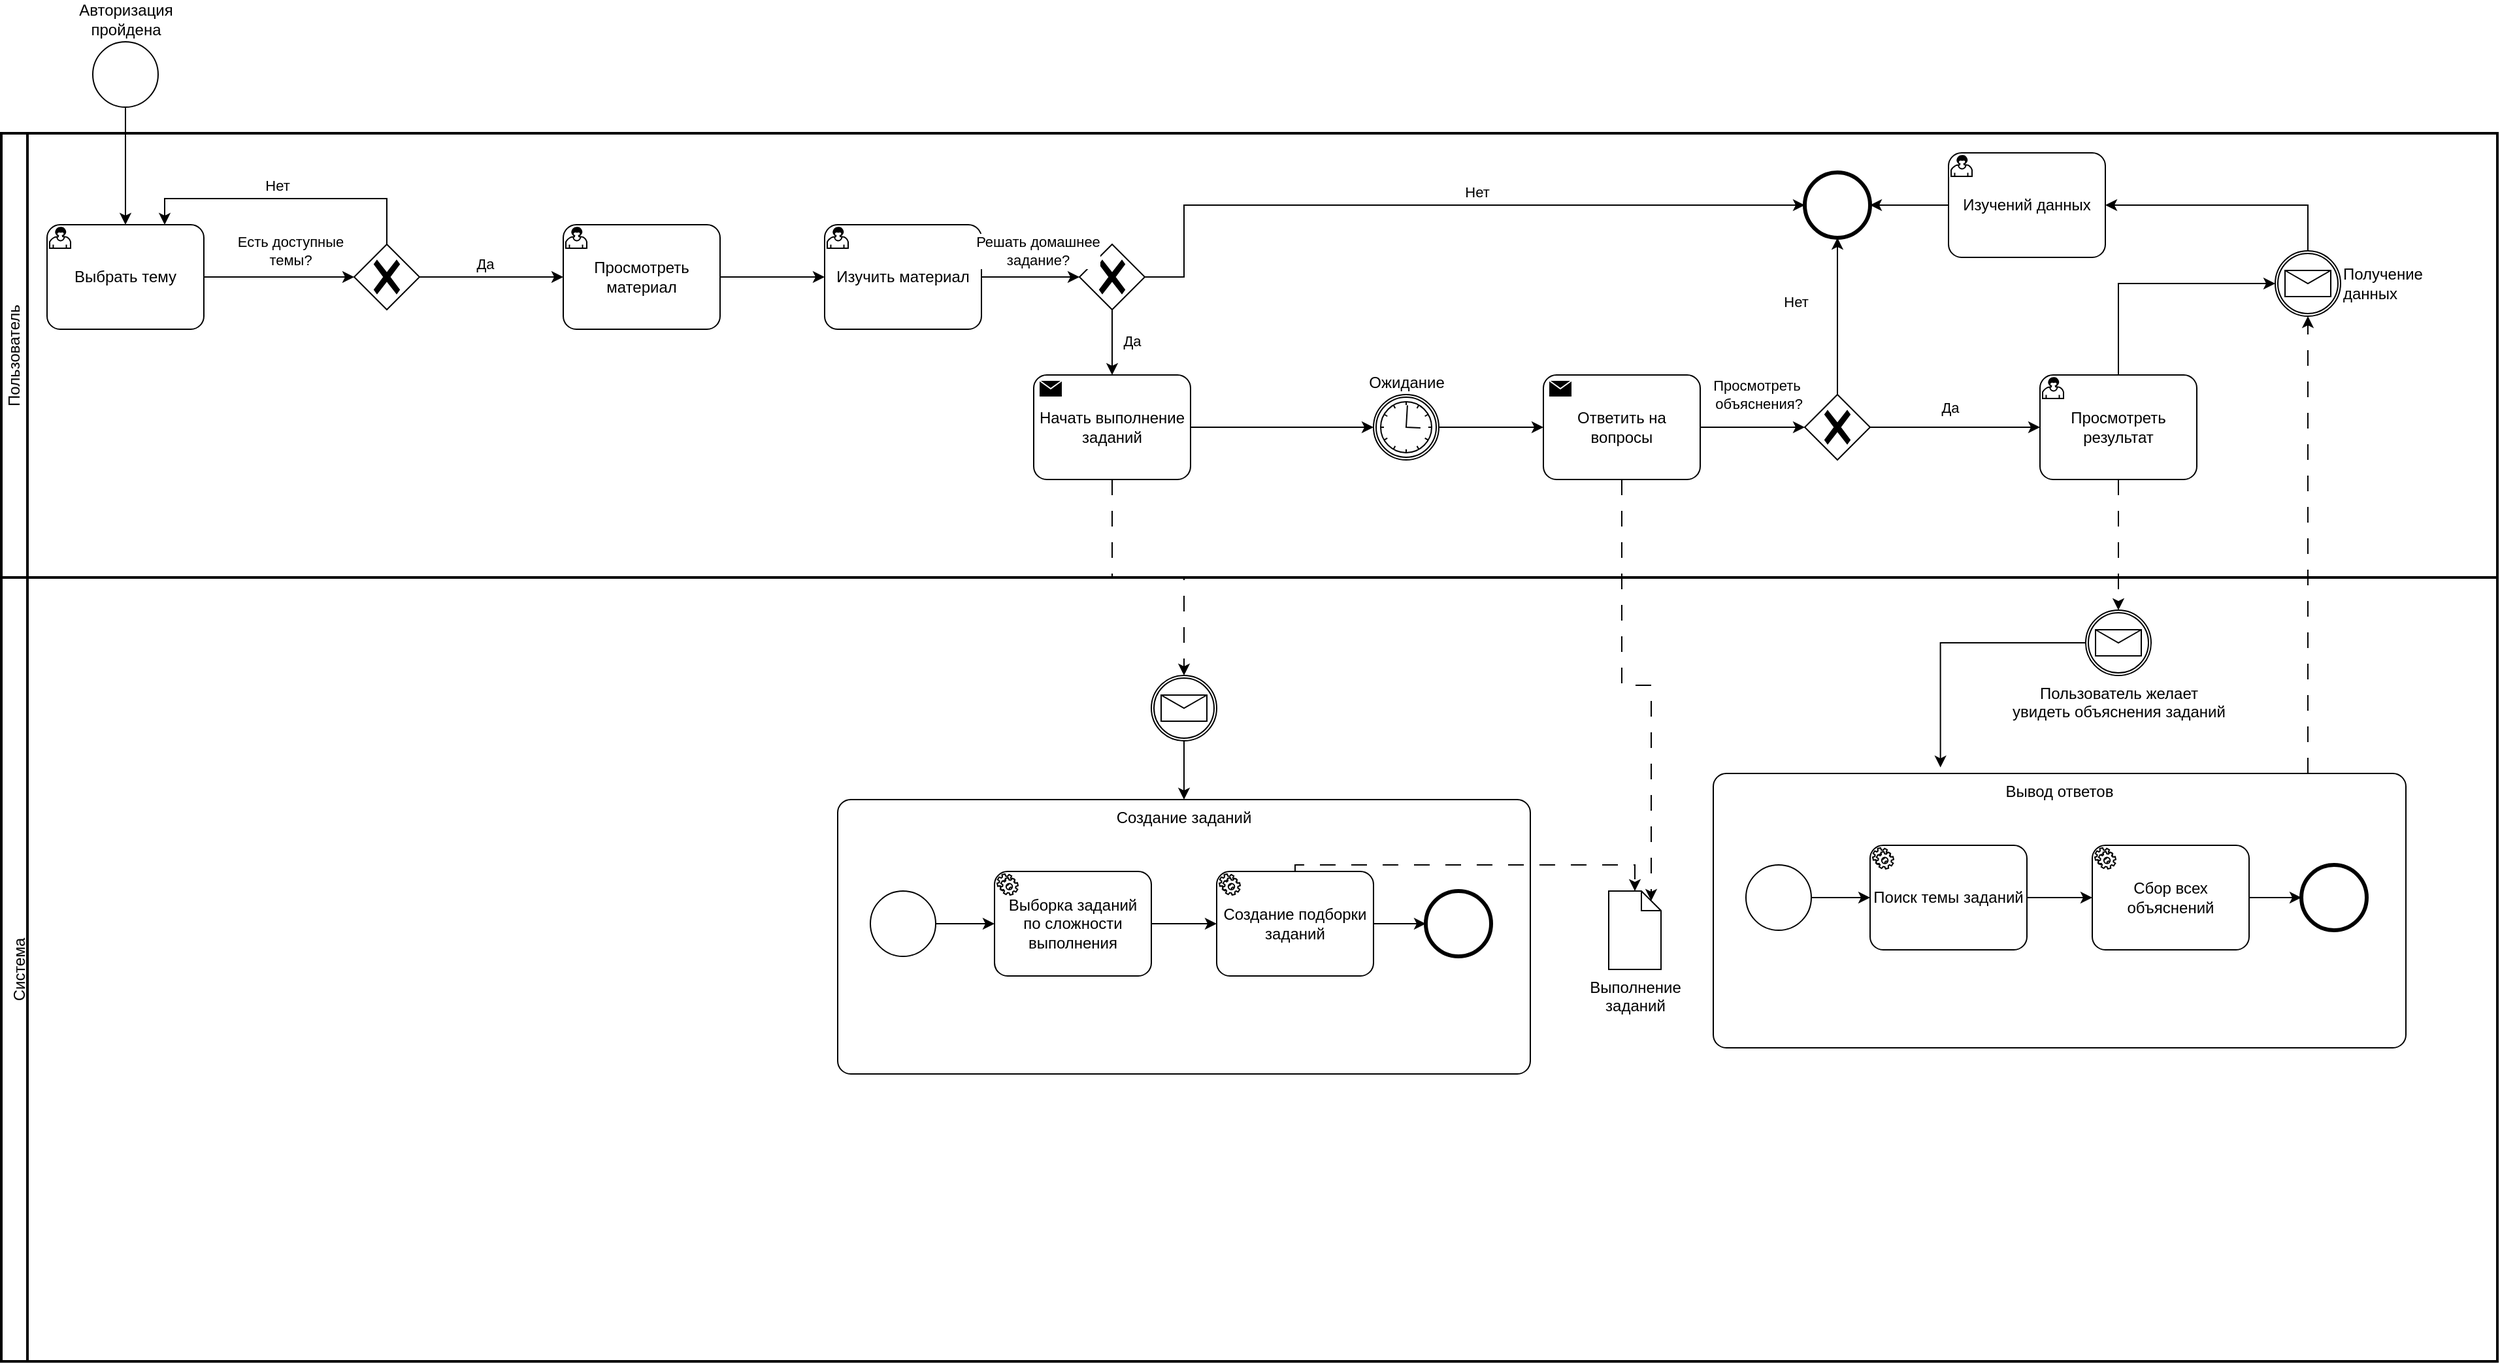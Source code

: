<mxfile version="22.0.4" type="device">
  <diagram name="Страница — 1" id="GVqqZW6ZwmlGGmPp9Pip">
    <mxGraphModel dx="882" dy="480" grid="1" gridSize="10" guides="1" tooltips="1" connect="1" arrows="1" fold="1" page="1" pageScale="1" pageWidth="827" pageHeight="1169" math="0" shadow="0">
      <root>
        <mxCell id="0" />
        <mxCell id="1" parent="0" />
        <mxCell id="EIkQmMUuVzD5GKXIbZOz-1" value="Пользователь" style="swimlane;html=1;startSize=20;fontStyle=0;collapsible=0;horizontal=0;swimlaneLine=1;swimlaneFillColor=#ffffff;strokeWidth=2;whiteSpace=wrap;" parent="1" vertex="1">
          <mxGeometry x="180" y="120" width="1910" height="340" as="geometry" />
        </mxCell>
        <mxCell id="EIkQmMUuVzD5GKXIbZOz-8" style="edgeStyle=orthogonalEdgeStyle;rounded=0;orthogonalLoop=1;jettySize=auto;html=1;entryX=0;entryY=0.5;entryDx=0;entryDy=0;entryPerimeter=0;" parent="EIkQmMUuVzD5GKXIbZOz-1" source="EIkQmMUuVzD5GKXIbZOz-3" target="EIkQmMUuVzD5GKXIbZOz-7" edge="1">
          <mxGeometry relative="1" as="geometry">
            <mxPoint x="220" y="60" as="targetPoint" />
          </mxGeometry>
        </mxCell>
        <mxCell id="EIkQmMUuVzD5GKXIbZOz-9" value="Есть доступные&lt;br&gt;темы?" style="edgeLabel;html=1;align=center;verticalAlign=middle;resizable=0;points=[];" parent="EIkQmMUuVzD5GKXIbZOz-8" vertex="1" connectable="0">
          <mxGeometry x="0.048" y="1" relative="1" as="geometry">
            <mxPoint x="5" y="-19" as="offset" />
          </mxGeometry>
        </mxCell>
        <mxCell id="EIkQmMUuVzD5GKXIbZOz-3" value="Выбрать тему" style="points=[[0.25,0,0],[0.5,0,0],[0.75,0,0],[1,0.25,0],[1,0.5,0],[1,0.75,0],[0.75,1,0],[0.5,1,0],[0.25,1,0],[0,0.75,0],[0,0.5,0],[0,0.25,0]];shape=mxgraph.bpmn.task;whiteSpace=wrap;rectStyle=rounded;size=10;html=1;container=1;expand=0;collapsible=0;taskMarker=user;" parent="EIkQmMUuVzD5GKXIbZOz-1" vertex="1">
          <mxGeometry x="35" y="70" width="120" height="80" as="geometry" />
        </mxCell>
        <mxCell id="EIkQmMUuVzD5GKXIbZOz-7" value="" style="points=[[0.25,0.25,0],[0.5,0,0],[0.75,0.25,0],[1,0.5,0],[0.75,0.75,0],[0.5,1,0],[0.25,0.75,0],[0,0.5,0]];shape=mxgraph.bpmn.gateway2;html=1;verticalLabelPosition=bottom;labelBackgroundColor=#ffffff;verticalAlign=top;align=center;perimeter=rhombusPerimeter;outlineConnect=0;outline=none;symbol=none;gwType=exclusive;" parent="EIkQmMUuVzD5GKXIbZOz-1" vertex="1">
          <mxGeometry x="270" y="85" width="50" height="50" as="geometry" />
        </mxCell>
        <mxCell id="EIkQmMUuVzD5GKXIbZOz-10" style="edgeStyle=orthogonalEdgeStyle;rounded=0;orthogonalLoop=1;jettySize=auto;html=1;entryX=0.75;entryY=0;entryDx=0;entryDy=0;entryPerimeter=0;" parent="EIkQmMUuVzD5GKXIbZOz-1" source="EIkQmMUuVzD5GKXIbZOz-7" target="EIkQmMUuVzD5GKXIbZOz-3" edge="1">
          <mxGeometry relative="1" as="geometry">
            <Array as="points">
              <mxPoint x="295" y="50" />
              <mxPoint x="125" y="50" />
            </Array>
          </mxGeometry>
        </mxCell>
        <mxCell id="EIkQmMUuVzD5GKXIbZOz-14" value="Нет" style="edgeLabel;html=1;align=center;verticalAlign=middle;resizable=0;points=[];" parent="EIkQmMUuVzD5GKXIbZOz-10" vertex="1" connectable="0">
          <mxGeometry x="0.071" relative="1" as="geometry">
            <mxPoint x="1" y="-10" as="offset" />
          </mxGeometry>
        </mxCell>
        <mxCell id="EIkQmMUuVzD5GKXIbZOz-12" style="edgeStyle=orthogonalEdgeStyle;rounded=0;orthogonalLoop=1;jettySize=auto;html=1;entryX=0;entryY=0.5;entryDx=0;entryDy=0;entryPerimeter=0;" parent="EIkQmMUuVzD5GKXIbZOz-1" source="EIkQmMUuVzD5GKXIbZOz-7" edge="1">
          <mxGeometry relative="1" as="geometry">
            <mxPoint x="430" y="110" as="targetPoint" />
          </mxGeometry>
        </mxCell>
        <mxCell id="EIkQmMUuVzD5GKXIbZOz-13" value="Да" style="edgeLabel;html=1;align=center;verticalAlign=middle;resizable=0;points=[];" parent="EIkQmMUuVzD5GKXIbZOz-12" vertex="1" connectable="0">
          <mxGeometry x="-0.08" relative="1" as="geometry">
            <mxPoint x="-1" y="-10" as="offset" />
          </mxGeometry>
        </mxCell>
        <mxCell id="EIkQmMUuVzD5GKXIbZOz-15" value="Просмотреть материал" style="points=[[0.25,0,0],[0.5,0,0],[0.75,0,0],[1,0.25,0],[1,0.5,0],[1,0.75,0],[0.75,1,0],[0.5,1,0],[0.25,1,0],[0,0.75,0],[0,0.5,0],[0,0.25,0]];shape=mxgraph.bpmn.task;whiteSpace=wrap;rectStyle=rounded;size=10;html=1;container=1;expand=0;collapsible=0;taskMarker=user;" parent="EIkQmMUuVzD5GKXIbZOz-1" vertex="1">
          <mxGeometry x="430" y="70" width="120" height="80" as="geometry" />
        </mxCell>
        <mxCell id="EIkQmMUuVzD5GKXIbZOz-16" value="Изучить материал" style="points=[[0.25,0,0],[0.5,0,0],[0.75,0,0],[1,0.25,0],[1,0.5,0],[1,0.75,0],[0.75,1,0],[0.5,1,0],[0.25,1,0],[0,0.75,0],[0,0.5,0],[0,0.25,0]];shape=mxgraph.bpmn.task;whiteSpace=wrap;rectStyle=rounded;size=10;html=1;container=1;expand=0;collapsible=0;taskMarker=user;" parent="EIkQmMUuVzD5GKXIbZOz-1" vertex="1">
          <mxGeometry x="630" y="70" width="120" height="80" as="geometry" />
        </mxCell>
        <mxCell id="EIkQmMUuVzD5GKXIbZOz-17" style="edgeStyle=orthogonalEdgeStyle;rounded=0;orthogonalLoop=1;jettySize=auto;html=1;entryX=0;entryY=0.5;entryDx=0;entryDy=0;entryPerimeter=0;" parent="EIkQmMUuVzD5GKXIbZOz-1" source="EIkQmMUuVzD5GKXIbZOz-15" target="EIkQmMUuVzD5GKXIbZOz-16" edge="1">
          <mxGeometry relative="1" as="geometry" />
        </mxCell>
        <mxCell id="EIkQmMUuVzD5GKXIbZOz-18" value="" style="points=[[0.25,0.25,0],[0.5,0,0],[0.75,0.25,0],[1,0.5,0],[0.75,0.75,0],[0.5,1,0],[0.25,0.75,0],[0,0.5,0]];shape=mxgraph.bpmn.gateway2;html=1;verticalLabelPosition=bottom;labelBackgroundColor=#ffffff;verticalAlign=top;align=center;perimeter=rhombusPerimeter;outlineConnect=0;outline=none;symbol=none;gwType=exclusive;" parent="EIkQmMUuVzD5GKXIbZOz-1" vertex="1">
          <mxGeometry x="825" y="85" width="50" height="50" as="geometry" />
        </mxCell>
        <mxCell id="EIkQmMUuVzD5GKXIbZOz-19" style="edgeStyle=orthogonalEdgeStyle;rounded=0;orthogonalLoop=1;jettySize=auto;html=1;entryX=0;entryY=0.5;entryDx=0;entryDy=0;entryPerimeter=0;" parent="EIkQmMUuVzD5GKXIbZOz-1" source="EIkQmMUuVzD5GKXIbZOz-16" target="EIkQmMUuVzD5GKXIbZOz-18" edge="1">
          <mxGeometry relative="1" as="geometry" />
        </mxCell>
        <mxCell id="EIkQmMUuVzD5GKXIbZOz-20" value="Решать домашнее&lt;br&gt;задание?" style="edgeLabel;html=1;align=center;verticalAlign=middle;resizable=0;points=[];" parent="EIkQmMUuVzD5GKXIbZOz-19" vertex="1" connectable="0">
          <mxGeometry x="0.003" y="-2" relative="1" as="geometry">
            <mxPoint x="5" y="-22" as="offset" />
          </mxGeometry>
        </mxCell>
        <mxCell id="EIkQmMUuVzD5GKXIbZOz-21" value="" style="points=[[0.145,0.145,0],[0.5,0,0],[0.855,0.145,0],[1,0.5,0],[0.855,0.855,0],[0.5,1,0],[0.145,0.855,0],[0,0.5,0]];shape=mxgraph.bpmn.event;html=1;verticalLabelPosition=bottom;labelBackgroundColor=#ffffff;verticalAlign=top;align=center;perimeter=ellipsePerimeter;outlineConnect=0;aspect=fixed;outline=end;symbol=terminate2;" parent="EIkQmMUuVzD5GKXIbZOz-1" vertex="1">
          <mxGeometry x="1380" y="30" width="50" height="50" as="geometry" />
        </mxCell>
        <mxCell id="EIkQmMUuVzD5GKXIbZOz-22" style="edgeStyle=orthogonalEdgeStyle;rounded=0;orthogonalLoop=1;jettySize=auto;html=1;entryX=0;entryY=0.5;entryDx=0;entryDy=0;entryPerimeter=0;" parent="EIkQmMUuVzD5GKXIbZOz-1" source="EIkQmMUuVzD5GKXIbZOz-18" target="EIkQmMUuVzD5GKXIbZOz-21" edge="1">
          <mxGeometry relative="1" as="geometry">
            <mxPoint x="1380" y="50" as="targetPoint" />
            <Array as="points">
              <mxPoint x="905" y="55" />
            </Array>
          </mxGeometry>
        </mxCell>
        <mxCell id="EIkQmMUuVzD5GKXIbZOz-26" value="Нет" style="edgeLabel;html=1;align=center;verticalAlign=middle;resizable=0;points=[];" parent="EIkQmMUuVzD5GKXIbZOz-22" vertex="1" connectable="0">
          <mxGeometry x="0.205" y="-3" relative="1" as="geometry">
            <mxPoint x="-29" y="-13" as="offset" />
          </mxGeometry>
        </mxCell>
        <mxCell id="EIkQmMUuVzD5GKXIbZOz-23" value="Ожидание" style="points=[[0.145,0.145,0],[0.5,0,0],[0.855,0.145,0],[1,0.5,0],[0.855,0.855,0],[0.5,1,0],[0.145,0.855,0],[0,0.5,0]];shape=mxgraph.bpmn.event;html=1;verticalLabelPosition=top;labelBackgroundColor=#ffffff;verticalAlign=bottom;align=center;perimeter=ellipsePerimeter;outlineConnect=0;aspect=fixed;outline=catching;symbol=timer;labelPosition=center;" parent="EIkQmMUuVzD5GKXIbZOz-1" vertex="1">
          <mxGeometry x="1050" y="200" width="50" height="50" as="geometry" />
        </mxCell>
        <mxCell id="EIkQmMUuVzD5GKXIbZOz-27" value="Начать выполнение заданий" style="points=[[0.25,0,0],[0.5,0,0],[0.75,0,0],[1,0.25,0],[1,0.5,0],[1,0.75,0],[0.75,1,0],[0.5,1,0],[0.25,1,0],[0,0.75,0],[0,0.5,0],[0,0.25,0]];shape=mxgraph.bpmn.task;whiteSpace=wrap;rectStyle=rounded;size=10;html=1;container=1;expand=0;collapsible=0;taskMarker=send;" parent="EIkQmMUuVzD5GKXIbZOz-1" vertex="1">
          <mxGeometry x="790" y="185" width="120" height="80" as="geometry" />
        </mxCell>
        <mxCell id="EIkQmMUuVzD5GKXIbZOz-28" style="edgeStyle=orthogonalEdgeStyle;rounded=0;orthogonalLoop=1;jettySize=auto;html=1;entryX=0.5;entryY=0;entryDx=0;entryDy=0;entryPerimeter=0;" parent="EIkQmMUuVzD5GKXIbZOz-1" source="EIkQmMUuVzD5GKXIbZOz-18" target="EIkQmMUuVzD5GKXIbZOz-27" edge="1">
          <mxGeometry relative="1" as="geometry" />
        </mxCell>
        <mxCell id="EIkQmMUuVzD5GKXIbZOz-29" value="Да" style="edgeLabel;html=1;align=center;verticalAlign=middle;resizable=0;points=[];" parent="EIkQmMUuVzD5GKXIbZOz-28" vertex="1" connectable="0">
          <mxGeometry x="-0.071" relative="1" as="geometry">
            <mxPoint x="15" y="1" as="offset" />
          </mxGeometry>
        </mxCell>
        <mxCell id="EIkQmMUuVzD5GKXIbZOz-30" style="edgeStyle=orthogonalEdgeStyle;rounded=0;orthogonalLoop=1;jettySize=auto;html=1;entryX=0;entryY=0.5;entryDx=0;entryDy=0;entryPerimeter=0;" parent="EIkQmMUuVzD5GKXIbZOz-1" source="EIkQmMUuVzD5GKXIbZOz-27" target="EIkQmMUuVzD5GKXIbZOz-23" edge="1">
          <mxGeometry relative="1" as="geometry" />
        </mxCell>
        <mxCell id="EIkQmMUuVzD5GKXIbZOz-49" value="Ответить на вопросы" style="points=[[0.25,0,0],[0.5,0,0],[0.75,0,0],[1,0.25,0],[1,0.5,0],[1,0.75,0],[0.75,1,0],[0.5,1,0],[0.25,1,0],[0,0.75,0],[0,0.5,0],[0,0.25,0]];shape=mxgraph.bpmn.task;whiteSpace=wrap;rectStyle=rounded;size=10;html=1;container=1;expand=0;collapsible=0;taskMarker=send;" parent="EIkQmMUuVzD5GKXIbZOz-1" vertex="1">
          <mxGeometry x="1180" y="185" width="120" height="80" as="geometry" />
        </mxCell>
        <mxCell id="EIkQmMUuVzD5GKXIbZOz-50" style="edgeStyle=orthogonalEdgeStyle;rounded=0;orthogonalLoop=1;jettySize=auto;html=1;entryX=0;entryY=0.5;entryDx=0;entryDy=0;entryPerimeter=0;" parent="EIkQmMUuVzD5GKXIbZOz-1" source="EIkQmMUuVzD5GKXIbZOz-23" target="EIkQmMUuVzD5GKXIbZOz-49" edge="1">
          <mxGeometry relative="1" as="geometry" />
        </mxCell>
        <mxCell id="EIkQmMUuVzD5GKXIbZOz-53" value="Просмотреть результат" style="points=[[0.25,0,0],[0.5,0,0],[0.75,0,0],[1,0.25,0],[1,0.5,0],[1,0.75,0],[0.75,1,0],[0.5,1,0],[0.25,1,0],[0,0.75,0],[0,0.5,0],[0,0.25,0]];shape=mxgraph.bpmn.task;whiteSpace=wrap;rectStyle=rounded;size=10;html=1;container=1;expand=0;collapsible=0;taskMarker=user;" parent="EIkQmMUuVzD5GKXIbZOz-1" vertex="1">
          <mxGeometry x="1560" y="185" width="120" height="80" as="geometry" />
        </mxCell>
        <mxCell id="EIkQmMUuVzD5GKXIbZOz-54" value="" style="points=[[0.25,0.25,0],[0.5,0,0],[0.75,0.25,0],[1,0.5,0],[0.75,0.75,0],[0.5,1,0],[0.25,0.75,0],[0,0.5,0]];shape=mxgraph.bpmn.gateway2;html=1;verticalLabelPosition=bottom;labelBackgroundColor=#ffffff;verticalAlign=top;align=center;perimeter=rhombusPerimeter;outlineConnect=0;outline=none;symbol=none;gwType=exclusive;" parent="EIkQmMUuVzD5GKXIbZOz-1" vertex="1">
          <mxGeometry x="1380" y="200" width="50" height="50" as="geometry" />
        </mxCell>
        <mxCell id="EIkQmMUuVzD5GKXIbZOz-55" style="edgeStyle=orthogonalEdgeStyle;rounded=0;orthogonalLoop=1;jettySize=auto;html=1;entryX=0;entryY=0.5;entryDx=0;entryDy=0;entryPerimeter=0;" parent="EIkQmMUuVzD5GKXIbZOz-1" source="EIkQmMUuVzD5GKXIbZOz-49" target="EIkQmMUuVzD5GKXIbZOz-54" edge="1">
          <mxGeometry relative="1" as="geometry" />
        </mxCell>
        <mxCell id="EIkQmMUuVzD5GKXIbZOz-56" value="Просмотреть&lt;br&gt;&amp;nbsp;объяснения?" style="edgeLabel;html=1;align=center;verticalAlign=middle;resizable=0;points=[];" parent="EIkQmMUuVzD5GKXIbZOz-55" vertex="1" connectable="0">
          <mxGeometry x="0.042" y="-1" relative="1" as="geometry">
            <mxPoint x="1" y="-26" as="offset" />
          </mxGeometry>
        </mxCell>
        <mxCell id="EIkQmMUuVzD5GKXIbZOz-59" style="edgeStyle=orthogonalEdgeStyle;rounded=0;orthogonalLoop=1;jettySize=auto;html=1;entryX=0.5;entryY=1;entryDx=0;entryDy=0;entryPerimeter=0;" parent="EIkQmMUuVzD5GKXIbZOz-1" source="EIkQmMUuVzD5GKXIbZOz-54" target="EIkQmMUuVzD5GKXIbZOz-21" edge="1">
          <mxGeometry relative="1" as="geometry">
            <Array as="points" />
          </mxGeometry>
        </mxCell>
        <mxCell id="EIkQmMUuVzD5GKXIbZOz-60" value="Нет" style="edgeLabel;html=1;align=center;verticalAlign=middle;resizable=0;points=[];" parent="EIkQmMUuVzD5GKXIbZOz-59" vertex="1" connectable="0">
          <mxGeometry x="0.007" y="1" relative="1" as="geometry">
            <mxPoint x="-31" y="-11" as="offset" />
          </mxGeometry>
        </mxCell>
        <mxCell id="EIkQmMUuVzD5GKXIbZOz-61" style="edgeStyle=orthogonalEdgeStyle;rounded=0;orthogonalLoop=1;jettySize=auto;html=1;entryX=0;entryY=0.5;entryDx=0;entryDy=0;entryPerimeter=0;" parent="EIkQmMUuVzD5GKXIbZOz-1" source="EIkQmMUuVzD5GKXIbZOz-54" target="EIkQmMUuVzD5GKXIbZOz-53" edge="1">
          <mxGeometry relative="1" as="geometry" />
        </mxCell>
        <mxCell id="EIkQmMUuVzD5GKXIbZOz-62" value="Да" style="edgeLabel;html=1;align=center;verticalAlign=middle;resizable=0;points=[];" parent="EIkQmMUuVzD5GKXIbZOz-61" vertex="1" connectable="0">
          <mxGeometry x="0.021" relative="1" as="geometry">
            <mxPoint x="-6" y="-15" as="offset" />
          </mxGeometry>
        </mxCell>
        <mxCell id="EIkQmMUuVzD5GKXIbZOz-93" value="Получение&lt;br&gt;данных" style="points=[[0.145,0.145,0],[0.5,0,0],[0.855,0.145,0],[1,0.5,0],[0.855,0.855,0],[0.5,1,0],[0.145,0.855,0],[0,0.5,0]];shape=mxgraph.bpmn.event;html=1;verticalLabelPosition=middle;labelBackgroundColor=#ffffff;verticalAlign=middle;align=left;perimeter=ellipsePerimeter;outlineConnect=0;aspect=fixed;outline=catching;symbol=message;labelPosition=right;" parent="EIkQmMUuVzD5GKXIbZOz-1" vertex="1">
          <mxGeometry x="1740" y="90" width="50" height="50" as="geometry" />
        </mxCell>
        <mxCell id="EIkQmMUuVzD5GKXIbZOz-95" style="edgeStyle=orthogonalEdgeStyle;rounded=0;orthogonalLoop=1;jettySize=auto;html=1;entryX=0;entryY=0.5;entryDx=0;entryDy=0;entryPerimeter=0;" parent="EIkQmMUuVzD5GKXIbZOz-1" source="EIkQmMUuVzD5GKXIbZOz-53" target="EIkQmMUuVzD5GKXIbZOz-93" edge="1">
          <mxGeometry relative="1" as="geometry">
            <Array as="points">
              <mxPoint x="1620" y="115" />
            </Array>
          </mxGeometry>
        </mxCell>
        <mxCell id="EIkQmMUuVzD5GKXIbZOz-96" value="Изучений данных" style="points=[[0.25,0,0],[0.5,0,0],[0.75,0,0],[1,0.25,0],[1,0.5,0],[1,0.75,0],[0.75,1,0],[0.5,1,0],[0.25,1,0],[0,0.75,0],[0,0.5,0],[0,0.25,0]];shape=mxgraph.bpmn.task;whiteSpace=wrap;rectStyle=rounded;size=10;html=1;container=1;expand=0;collapsible=0;taskMarker=user;" parent="EIkQmMUuVzD5GKXIbZOz-1" vertex="1">
          <mxGeometry x="1490" y="15" width="120" height="80" as="geometry" />
        </mxCell>
        <mxCell id="EIkQmMUuVzD5GKXIbZOz-97" style="edgeStyle=orthogonalEdgeStyle;rounded=0;orthogonalLoop=1;jettySize=auto;html=1;entryX=1;entryY=0.5;entryDx=0;entryDy=0;entryPerimeter=0;" parent="EIkQmMUuVzD5GKXIbZOz-1" source="EIkQmMUuVzD5GKXIbZOz-93" target="EIkQmMUuVzD5GKXIbZOz-96" edge="1">
          <mxGeometry relative="1" as="geometry">
            <mxPoint x="1610" y="50" as="targetPoint" />
            <Array as="points">
              <mxPoint x="1765" y="55" />
            </Array>
          </mxGeometry>
        </mxCell>
        <mxCell id="EIkQmMUuVzD5GKXIbZOz-98" style="edgeStyle=orthogonalEdgeStyle;rounded=0;orthogonalLoop=1;jettySize=auto;html=1;entryX=1;entryY=0.5;entryDx=0;entryDy=0;entryPerimeter=0;" parent="EIkQmMUuVzD5GKXIbZOz-1" source="EIkQmMUuVzD5GKXIbZOz-96" target="EIkQmMUuVzD5GKXIbZOz-21" edge="1">
          <mxGeometry relative="1" as="geometry" />
        </mxCell>
        <mxCell id="EIkQmMUuVzD5GKXIbZOz-2" value="Авторизация&lt;br&gt;пройдена" style="points=[[0.145,0.145,0],[0.5,0,0],[0.855,0.145,0],[1,0.5,0],[0.855,0.855,0],[0.5,1,0],[0.145,0.855,0],[0,0.5,0]];shape=mxgraph.bpmn.event;html=1;verticalLabelPosition=top;labelBackgroundColor=#ffffff;verticalAlign=bottom;align=center;perimeter=ellipsePerimeter;outlineConnect=0;aspect=fixed;outline=standard;symbol=general;labelPosition=center;" parent="1" vertex="1">
          <mxGeometry x="250" y="50" width="50" height="50" as="geometry" />
        </mxCell>
        <mxCell id="EIkQmMUuVzD5GKXIbZOz-6" style="edgeStyle=orthogonalEdgeStyle;rounded=0;orthogonalLoop=1;jettySize=auto;html=1;entryX=0.5;entryY=0;entryDx=0;entryDy=0;entryPerimeter=0;" parent="1" source="EIkQmMUuVzD5GKXIbZOz-2" target="EIkQmMUuVzD5GKXIbZOz-3" edge="1">
          <mxGeometry relative="1" as="geometry" />
        </mxCell>
        <mxCell id="EIkQmMUuVzD5GKXIbZOz-33" value="Система" style="swimlane;html=1;startSize=20;fontStyle=0;collapsible=0;horizontal=0;swimlaneLine=1;swimlaneFillColor=#ffffff;strokeWidth=2;whiteSpace=wrap;verticalAlign=top;" parent="1" vertex="1">
          <mxGeometry x="180" y="460" width="1910" height="600" as="geometry" />
        </mxCell>
        <mxCell id="EIkQmMUuVzD5GKXIbZOz-34" value="" style="points=[[0.145,0.145,0],[0.5,0,0],[0.855,0.145,0],[1,0.5,0],[0.855,0.855,0],[0.5,1,0],[0.145,0.855,0],[0,0.5,0]];shape=mxgraph.bpmn.event;html=1;verticalLabelPosition=bottom;labelBackgroundColor=#ffffff;verticalAlign=top;align=center;perimeter=ellipsePerimeter;outlineConnect=0;aspect=fixed;outline=catching;symbol=message;" parent="EIkQmMUuVzD5GKXIbZOz-33" vertex="1">
          <mxGeometry x="880" y="75" width="50" height="50" as="geometry" />
        </mxCell>
        <mxCell id="EIkQmMUuVzD5GKXIbZOz-36" value="Создание заданий" style="points=[[0.25,0,0],[0.5,0,0],[0.75,0,0],[1,0.25,0],[1,0.5,0],[1,0.75,0],[0.75,1,0],[0.5,1,0],[0.25,1,0],[0,0.75,0],[0,0.5,0],[0,0.25,0]];shape=mxgraph.bpmn.task;whiteSpace=wrap;rectStyle=rounded;size=10;html=1;container=1;expand=0;collapsible=0;taskMarker=abstract;labelPosition=center;verticalLabelPosition=middle;align=center;verticalAlign=top;" parent="EIkQmMUuVzD5GKXIbZOz-33" vertex="1">
          <mxGeometry x="640" y="170" width="530" height="210" as="geometry" />
        </mxCell>
        <mxCell id="EIkQmMUuVzD5GKXIbZOz-40" value="" style="points=[[0.145,0.145,0],[0.5,0,0],[0.855,0.145,0],[1,0.5,0],[0.855,0.855,0],[0.5,1,0],[0.145,0.855,0],[0,0.5,0]];shape=mxgraph.bpmn.event;html=1;verticalLabelPosition=bottom;labelBackgroundColor=#ffffff;verticalAlign=top;align=center;perimeter=ellipsePerimeter;outlineConnect=0;aspect=fixed;outline=standard;symbol=general;" parent="EIkQmMUuVzD5GKXIbZOz-36" vertex="1">
          <mxGeometry x="25" y="70" width="50" height="50" as="geometry" />
        </mxCell>
        <mxCell id="EIkQmMUuVzD5GKXIbZOz-41" value="Выборка заданий&lt;br&gt;по сложности&lt;br&gt;выполнения" style="points=[[0.25,0,0],[0.5,0,0],[0.75,0,0],[1,0.25,0],[1,0.5,0],[1,0.75,0],[0.75,1,0],[0.5,1,0],[0.25,1,0],[0,0.75,0],[0,0.5,0],[0,0.25,0]];shape=mxgraph.bpmn.task;whiteSpace=wrap;rectStyle=rounded;size=10;html=1;container=1;expand=0;collapsible=0;taskMarker=service;" parent="EIkQmMUuVzD5GKXIbZOz-36" vertex="1">
          <mxGeometry x="120" y="55" width="120" height="80" as="geometry" />
        </mxCell>
        <mxCell id="EIkQmMUuVzD5GKXIbZOz-42" style="edgeStyle=orthogonalEdgeStyle;rounded=0;orthogonalLoop=1;jettySize=auto;html=1;entryX=0;entryY=0.5;entryDx=0;entryDy=0;entryPerimeter=0;" parent="EIkQmMUuVzD5GKXIbZOz-36" source="EIkQmMUuVzD5GKXIbZOz-40" target="EIkQmMUuVzD5GKXIbZOz-41" edge="1">
          <mxGeometry relative="1" as="geometry" />
        </mxCell>
        <mxCell id="EIkQmMUuVzD5GKXIbZOz-43" value="Создание подборки&lt;br&gt;заданий" style="points=[[0.25,0,0],[0.5,0,0],[0.75,0,0],[1,0.25,0],[1,0.5,0],[1,0.75,0],[0.75,1,0],[0.5,1,0],[0.25,1,0],[0,0.75,0],[0,0.5,0],[0,0.25,0]];shape=mxgraph.bpmn.task;whiteSpace=wrap;rectStyle=rounded;size=10;html=1;container=1;expand=0;collapsible=0;taskMarker=service;" parent="EIkQmMUuVzD5GKXIbZOz-36" vertex="1">
          <mxGeometry x="290" y="55" width="120" height="80" as="geometry" />
        </mxCell>
        <mxCell id="EIkQmMUuVzD5GKXIbZOz-44" style="edgeStyle=orthogonalEdgeStyle;rounded=0;orthogonalLoop=1;jettySize=auto;html=1;entryX=0;entryY=0.5;entryDx=0;entryDy=0;entryPerimeter=0;" parent="EIkQmMUuVzD5GKXIbZOz-36" source="EIkQmMUuVzD5GKXIbZOz-41" target="EIkQmMUuVzD5GKXIbZOz-43" edge="1">
          <mxGeometry relative="1" as="geometry" />
        </mxCell>
        <mxCell id="EIkQmMUuVzD5GKXIbZOz-45" value="" style="points=[[0.145,0.145,0],[0.5,0,0],[0.855,0.145,0],[1,0.5,0],[0.855,0.855,0],[0.5,1,0],[0.145,0.855,0],[0,0.5,0]];shape=mxgraph.bpmn.event;html=1;verticalLabelPosition=bottom;labelBackgroundColor=#ffffff;verticalAlign=top;align=center;perimeter=ellipsePerimeter;outlineConnect=0;aspect=fixed;outline=end;symbol=terminate2;" parent="EIkQmMUuVzD5GKXIbZOz-36" vertex="1">
          <mxGeometry x="450" y="70" width="50" height="50" as="geometry" />
        </mxCell>
        <mxCell id="EIkQmMUuVzD5GKXIbZOz-46" style="edgeStyle=orthogonalEdgeStyle;rounded=0;orthogonalLoop=1;jettySize=auto;html=1;entryX=0;entryY=0.5;entryDx=0;entryDy=0;entryPerimeter=0;" parent="EIkQmMUuVzD5GKXIbZOz-36" source="EIkQmMUuVzD5GKXIbZOz-43" target="EIkQmMUuVzD5GKXIbZOz-45" edge="1">
          <mxGeometry relative="1" as="geometry" />
        </mxCell>
        <mxCell id="EIkQmMUuVzD5GKXIbZOz-39" style="edgeStyle=orthogonalEdgeStyle;rounded=0;orthogonalLoop=1;jettySize=auto;html=1;entryX=0.5;entryY=0;entryDx=0;entryDy=0;entryPerimeter=0;" parent="EIkQmMUuVzD5GKXIbZOz-33" source="EIkQmMUuVzD5GKXIbZOz-34" target="EIkQmMUuVzD5GKXIbZOz-36" edge="1">
          <mxGeometry relative="1" as="geometry" />
        </mxCell>
        <mxCell id="EIkQmMUuVzD5GKXIbZOz-47" value="Выполнение&lt;br&gt;заданий" style="shape=mxgraph.bpmn.data;labelPosition=center;verticalLabelPosition=bottom;align=center;verticalAlign=top;size=15;html=1;" parent="EIkQmMUuVzD5GKXIbZOz-33" vertex="1">
          <mxGeometry x="1230" y="240" width="40" height="60" as="geometry" />
        </mxCell>
        <mxCell id="EIkQmMUuVzD5GKXIbZOz-48" style="edgeStyle=orthogonalEdgeStyle;rounded=0;orthogonalLoop=1;jettySize=auto;html=1;entryX=0.5;entryY=0;entryDx=0;entryDy=0;entryPerimeter=0;dashed=1;dashPattern=12 12;" parent="EIkQmMUuVzD5GKXIbZOz-33" source="EIkQmMUuVzD5GKXIbZOz-43" target="EIkQmMUuVzD5GKXIbZOz-47" edge="1">
          <mxGeometry relative="1" as="geometry">
            <Array as="points">
              <mxPoint x="990" y="220" />
              <mxPoint x="1250" y="220" />
            </Array>
          </mxGeometry>
        </mxCell>
        <mxCell id="EIkQmMUuVzD5GKXIbZOz-80" value="Вывод ответов" style="points=[[0.25,0,0],[0.5,0,0],[0.75,0,0],[1,0.25,0],[1,0.5,0],[1,0.75,0],[0.75,1,0],[0.5,1,0],[0.25,1,0],[0,0.75,0],[0,0.5,0],[0,0.25,0]];shape=mxgraph.bpmn.task;whiteSpace=wrap;rectStyle=rounded;size=10;html=1;container=1;expand=0;collapsible=0;taskMarker=abstract;labelPosition=center;verticalLabelPosition=middle;align=center;verticalAlign=top;" parent="EIkQmMUuVzD5GKXIbZOz-33" vertex="1">
          <mxGeometry x="1310" y="150" width="530" height="210" as="geometry" />
        </mxCell>
        <mxCell id="EIkQmMUuVzD5GKXIbZOz-81" value="" style="points=[[0.145,0.145,0],[0.5,0,0],[0.855,0.145,0],[1,0.5,0],[0.855,0.855,0],[0.5,1,0],[0.145,0.855,0],[0,0.5,0]];shape=mxgraph.bpmn.event;html=1;verticalLabelPosition=bottom;labelBackgroundColor=#ffffff;verticalAlign=top;align=center;perimeter=ellipsePerimeter;outlineConnect=0;aspect=fixed;outline=standard;symbol=general;" parent="EIkQmMUuVzD5GKXIbZOz-80" vertex="1">
          <mxGeometry x="25" y="70" width="50" height="50" as="geometry" />
        </mxCell>
        <mxCell id="EIkQmMUuVzD5GKXIbZOz-82" value="Поиск темы заданий" style="points=[[0.25,0,0],[0.5,0,0],[0.75,0,0],[1,0.25,0],[1,0.5,0],[1,0.75,0],[0.75,1,0],[0.5,1,0],[0.25,1,0],[0,0.75,0],[0,0.5,0],[0,0.25,0]];shape=mxgraph.bpmn.task;whiteSpace=wrap;rectStyle=rounded;size=10;html=1;container=1;expand=0;collapsible=0;taskMarker=service;" parent="EIkQmMUuVzD5GKXIbZOz-80" vertex="1">
          <mxGeometry x="120" y="55" width="120" height="80" as="geometry" />
        </mxCell>
        <mxCell id="EIkQmMUuVzD5GKXIbZOz-83" style="edgeStyle=orthogonalEdgeStyle;rounded=0;orthogonalLoop=1;jettySize=auto;html=1;entryX=0;entryY=0.5;entryDx=0;entryDy=0;entryPerimeter=0;" parent="EIkQmMUuVzD5GKXIbZOz-80" source="EIkQmMUuVzD5GKXIbZOz-81" target="EIkQmMUuVzD5GKXIbZOz-82" edge="1">
          <mxGeometry relative="1" as="geometry" />
        </mxCell>
        <mxCell id="EIkQmMUuVzD5GKXIbZOz-84" value="Сбор всех объяснений" style="points=[[0.25,0,0],[0.5,0,0],[0.75,0,0],[1,0.25,0],[1,0.5,0],[1,0.75,0],[0.75,1,0],[0.5,1,0],[0.25,1,0],[0,0.75,0],[0,0.5,0],[0,0.25,0]];shape=mxgraph.bpmn.task;whiteSpace=wrap;rectStyle=rounded;size=10;html=1;container=1;expand=0;collapsible=0;taskMarker=service;" parent="EIkQmMUuVzD5GKXIbZOz-80" vertex="1">
          <mxGeometry x="290" y="55" width="120" height="80" as="geometry" />
        </mxCell>
        <mxCell id="EIkQmMUuVzD5GKXIbZOz-85" style="edgeStyle=orthogonalEdgeStyle;rounded=0;orthogonalLoop=1;jettySize=auto;html=1;entryX=0;entryY=0.5;entryDx=0;entryDy=0;entryPerimeter=0;" parent="EIkQmMUuVzD5GKXIbZOz-80" source="EIkQmMUuVzD5GKXIbZOz-82" target="EIkQmMUuVzD5GKXIbZOz-84" edge="1">
          <mxGeometry relative="1" as="geometry" />
        </mxCell>
        <mxCell id="EIkQmMUuVzD5GKXIbZOz-86" value="" style="points=[[0.145,0.145,0],[0.5,0,0],[0.855,0.145,0],[1,0.5,0],[0.855,0.855,0],[0.5,1,0],[0.145,0.855,0],[0,0.5,0]];shape=mxgraph.bpmn.event;html=1;verticalLabelPosition=bottom;labelBackgroundColor=#ffffff;verticalAlign=top;align=center;perimeter=ellipsePerimeter;outlineConnect=0;aspect=fixed;outline=end;symbol=terminate2;" parent="EIkQmMUuVzD5GKXIbZOz-80" vertex="1">
          <mxGeometry x="450" y="70" width="50" height="50" as="geometry" />
        </mxCell>
        <mxCell id="EIkQmMUuVzD5GKXIbZOz-87" style="edgeStyle=orthogonalEdgeStyle;rounded=0;orthogonalLoop=1;jettySize=auto;html=1;entryX=0;entryY=0.5;entryDx=0;entryDy=0;entryPerimeter=0;" parent="EIkQmMUuVzD5GKXIbZOz-80" source="EIkQmMUuVzD5GKXIbZOz-84" target="EIkQmMUuVzD5GKXIbZOz-86" edge="1">
          <mxGeometry relative="1" as="geometry" />
        </mxCell>
        <mxCell id="EIkQmMUuVzD5GKXIbZOz-89" value="Пользователь желает&lt;br&gt;увидеть объяснения заданий" style="points=[[0.145,0.145,0],[0.5,0,0],[0.855,0.145,0],[1,0.5,0],[0.855,0.855,0],[0.5,1,0],[0.145,0.855,0],[0,0.5,0]];shape=mxgraph.bpmn.event;html=1;verticalLabelPosition=bottom;labelBackgroundColor=#ffffff;verticalAlign=top;align=center;perimeter=ellipsePerimeter;outlineConnect=0;aspect=fixed;outline=catching;symbol=message;" parent="EIkQmMUuVzD5GKXIbZOz-33" vertex="1">
          <mxGeometry x="1595" y="25" width="50" height="50" as="geometry" />
        </mxCell>
        <mxCell id="EIkQmMUuVzD5GKXIbZOz-92" style="edgeStyle=orthogonalEdgeStyle;rounded=0;orthogonalLoop=1;jettySize=auto;html=1;entryX=0.328;entryY=-0.022;entryDx=0;entryDy=0;entryPerimeter=0;" parent="EIkQmMUuVzD5GKXIbZOz-33" source="EIkQmMUuVzD5GKXIbZOz-89" target="EIkQmMUuVzD5GKXIbZOz-80" edge="1">
          <mxGeometry relative="1" as="geometry">
            <Array as="points">
              <mxPoint x="1484" y="50" />
            </Array>
          </mxGeometry>
        </mxCell>
        <mxCell id="EIkQmMUuVzD5GKXIbZOz-35" style="edgeStyle=orthogonalEdgeStyle;rounded=0;orthogonalLoop=1;jettySize=auto;html=1;dashed=1;dashPattern=12 12;" parent="1" source="EIkQmMUuVzD5GKXIbZOz-27" target="EIkQmMUuVzD5GKXIbZOz-34" edge="1">
          <mxGeometry relative="1" as="geometry" />
        </mxCell>
        <mxCell id="EIkQmMUuVzD5GKXIbZOz-51" style="edgeStyle=orthogonalEdgeStyle;rounded=0;orthogonalLoop=1;jettySize=auto;html=1;entryX=0;entryY=0;entryDx=32.5;entryDy=7.5;entryPerimeter=0;dashed=1;dashPattern=12 12;" parent="1" source="EIkQmMUuVzD5GKXIbZOz-49" target="EIkQmMUuVzD5GKXIbZOz-47" edge="1">
          <mxGeometry relative="1" as="geometry" />
        </mxCell>
        <mxCell id="EIkQmMUuVzD5GKXIbZOz-90" style="edgeStyle=orthogonalEdgeStyle;rounded=0;orthogonalLoop=1;jettySize=auto;html=1;dashed=1;dashPattern=12 12;" parent="1" source="EIkQmMUuVzD5GKXIbZOz-53" target="EIkQmMUuVzD5GKXIbZOz-89" edge="1">
          <mxGeometry relative="1" as="geometry" />
        </mxCell>
        <mxCell id="EIkQmMUuVzD5GKXIbZOz-94" style="edgeStyle=orthogonalEdgeStyle;rounded=0;orthogonalLoop=1;jettySize=auto;html=1;entryX=0.5;entryY=1;entryDx=0;entryDy=0;entryPerimeter=0;dashed=1;dashPattern=12 12;" parent="1" source="EIkQmMUuVzD5GKXIbZOz-80" target="EIkQmMUuVzD5GKXIbZOz-93" edge="1">
          <mxGeometry relative="1" as="geometry">
            <Array as="points">
              <mxPoint x="1945" y="410" />
              <mxPoint x="1945" y="410" />
            </Array>
          </mxGeometry>
        </mxCell>
      </root>
    </mxGraphModel>
  </diagram>
</mxfile>
